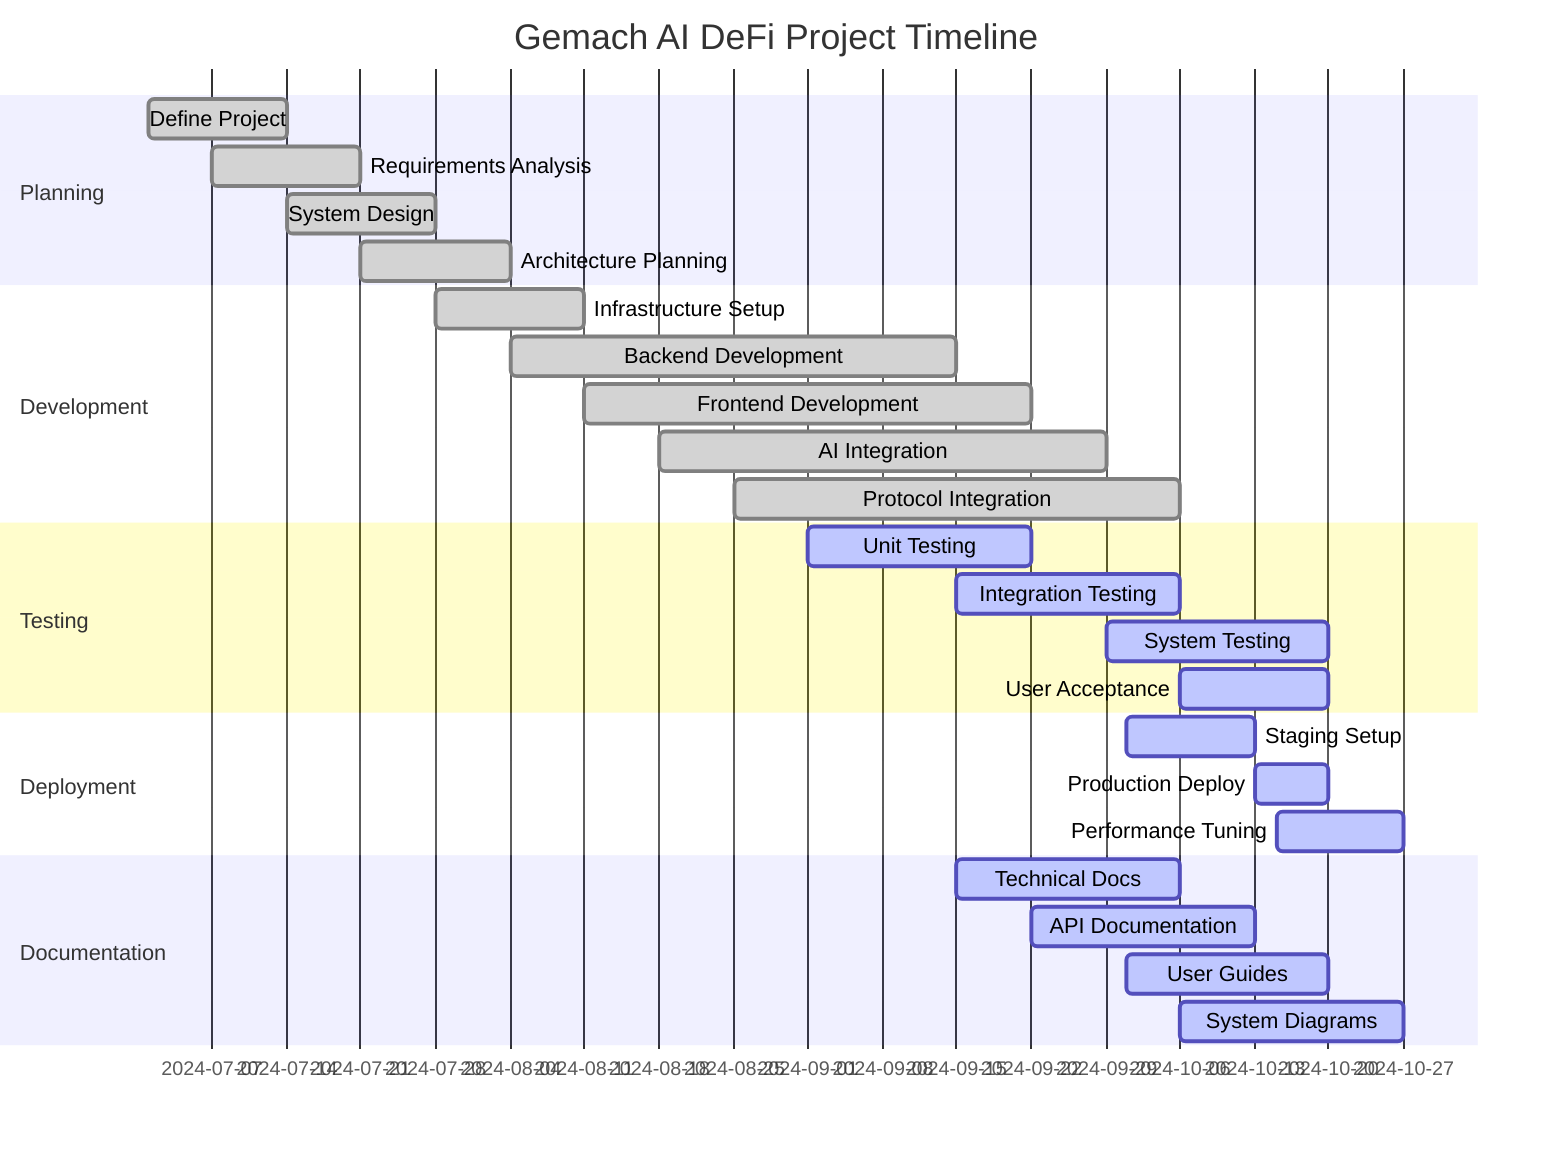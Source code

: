gantt
    title Gemach AI DeFi Project Timeline
    dateFormat  YYYY-MM-DD
    axisFormat %Y-%m-%d

    section Planning
    Define Project           :done, plan1, 2024-07-01, 2024-07-14
    Requirements Analysis    :done, plan2, 2024-07-07, 2024-07-21
    System Design           :done, plan3, 2024-07-14, 2024-07-28
    Architecture Planning   :done, plan4, 2024-07-21, 2024-08-04

    section Development
    Infrastructure Setup    :done, dev1, 2024-07-28, 2024-08-11
    Backend Development     :done, dev2, 2024-08-04, 2024-09-15
    Frontend Development    :done, dev3, 2024-08-11, 2024-09-22
    AI Integration         :done, dev4, 2024-08-18, 2024-09-29
    Protocol Integration   :done, dev5, 2024-08-25, 2024-10-06

    section Testing
    Unit Testing           :active, test1, 2024-09-01, 2024-09-22
    Integration Testing    :active, test2, 2024-09-15, 2024-10-06
    System Testing        :active, test3, 2024-09-29, 2024-10-20
    User Acceptance       :active, test4, 2024-10-06, 2024-10-20

    section Deployment
    Staging Setup         :active, dep1, 2024-10-01, 2024-10-13
    Production Deploy     :active, dep2, 2024-10-13, 2024-10-20
    Performance Tuning    :active, dep3, 2024-10-15, 2024-10-27

    section Documentation
    Technical Docs        :active, doc1, 2024-09-15, 2024-10-06
    API Documentation     :active, doc2, 2024-09-22, 2024-10-13
    User Guides          :active, doc3, 2024-10-01, 2024-10-20
    System Diagrams      :active, doc4, 2024-10-06, 2024-10-27